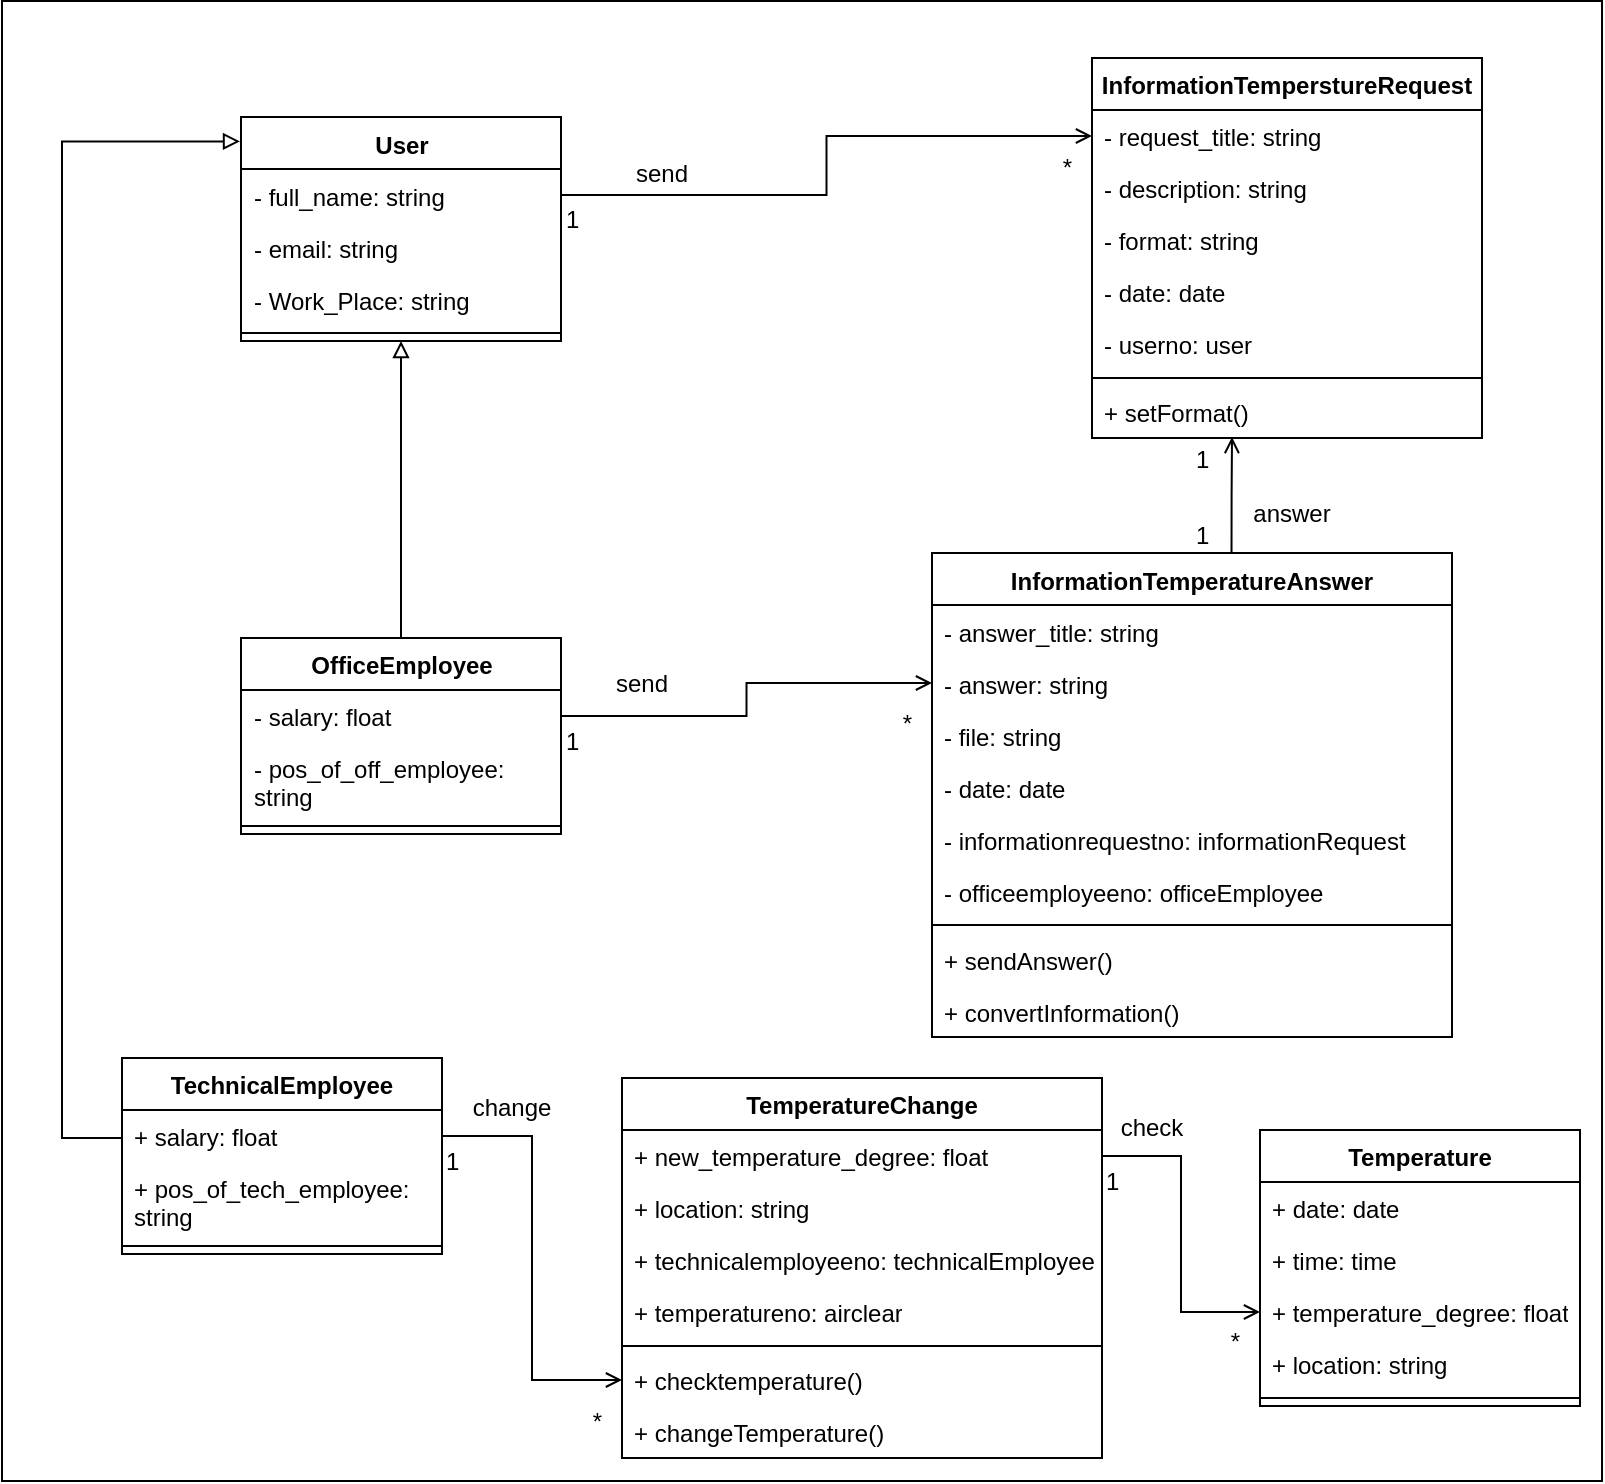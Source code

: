 <mxfile version="22.1.5" type="device">
  <diagram name="Страница — 1" id="WyALDb4epAYVjzDNNwia">
    <mxGraphModel dx="1290" dy="581" grid="1" gridSize="10" guides="1" tooltips="1" connect="1" arrows="1" fold="1" page="1" pageScale="1" pageWidth="1169" pageHeight="827" math="0" shadow="0">
      <root>
        <mxCell id="0" />
        <mxCell id="1" parent="0" />
        <mxCell id="AJJzlOWtfKdkGWFf9quk-1" value="" style="rounded=0;whiteSpace=wrap;html=1;" parent="1" vertex="1">
          <mxGeometry x="130" y="21.5" width="800" height="740" as="geometry" />
        </mxCell>
        <mxCell id="UIFt1iDbYARdrY2Dmat_-180" value="User" style="swimlane;fontStyle=1;align=center;verticalAlign=top;childLayout=stackLayout;horizontal=1;startSize=26;horizontalStack=0;resizeParent=1;resizeParentMax=0;resizeLast=0;collapsible=1;marginBottom=0;whiteSpace=wrap;html=1;" parent="1" vertex="1">
          <mxGeometry x="249.5" y="79.5" width="160" height="112" as="geometry" />
        </mxCell>
        <mxCell id="UIFt1iDbYARdrY2Dmat_-185" value="- full_name: string" style="text;strokeColor=none;fillColor=none;align=left;verticalAlign=top;spacingLeft=4;spacingRight=4;overflow=hidden;rotatable=0;points=[[0,0.5],[1,0.5]];portConstraint=eastwest;whiteSpace=wrap;html=1;" parent="UIFt1iDbYARdrY2Dmat_-180" vertex="1">
          <mxGeometry y="26" width="160" height="26" as="geometry" />
        </mxCell>
        <mxCell id="UIFt1iDbYARdrY2Dmat_-184" value="- email: string" style="text;strokeColor=none;fillColor=none;align=left;verticalAlign=top;spacingLeft=4;spacingRight=4;overflow=hidden;rotatable=0;points=[[0,0.5],[1,0.5]];portConstraint=eastwest;whiteSpace=wrap;html=1;" parent="UIFt1iDbYARdrY2Dmat_-180" vertex="1">
          <mxGeometry y="52" width="160" height="26" as="geometry" />
        </mxCell>
        <mxCell id="UIFt1iDbYARdrY2Dmat_-186" value="- Work_Place: string" style="text;strokeColor=none;fillColor=none;align=left;verticalAlign=top;spacingLeft=4;spacingRight=4;overflow=hidden;rotatable=0;points=[[0,0.5],[1,0.5]];portConstraint=eastwest;whiteSpace=wrap;html=1;" parent="UIFt1iDbYARdrY2Dmat_-180" vertex="1">
          <mxGeometry y="78" width="160" height="26" as="geometry" />
        </mxCell>
        <mxCell id="UIFt1iDbYARdrY2Dmat_-182" value="" style="line;strokeWidth=1;fillColor=none;align=left;verticalAlign=middle;spacingTop=-1;spacingLeft=3;spacingRight=3;rotatable=0;labelPosition=right;points=[];portConstraint=eastwest;strokeColor=inherit;" parent="UIFt1iDbYARdrY2Dmat_-180" vertex="1">
          <mxGeometry y="104" width="160" height="8" as="geometry" />
        </mxCell>
        <mxCell id="UIFt1iDbYARdrY2Dmat_-242" style="edgeStyle=orthogonalEdgeStyle;rounded=0;orthogonalLoop=1;jettySize=auto;html=1;exitX=0.5;exitY=0;exitDx=0;exitDy=0;entryX=0.5;entryY=1;entryDx=0;entryDy=0;endArrow=block;endFill=0;" parent="1" source="UIFt1iDbYARdrY2Dmat_-187" target="UIFt1iDbYARdrY2Dmat_-180" edge="1">
          <mxGeometry relative="1" as="geometry" />
        </mxCell>
        <mxCell id="UIFt1iDbYARdrY2Dmat_-187" value="OfficeEmployee" style="swimlane;fontStyle=1;align=center;verticalAlign=top;childLayout=stackLayout;horizontal=1;startSize=26;horizontalStack=0;resizeParent=1;resizeParentMax=0;resizeLast=0;collapsible=1;marginBottom=0;whiteSpace=wrap;html=1;" parent="1" vertex="1">
          <mxGeometry x="249.5" y="340" width="160" height="98" as="geometry" />
        </mxCell>
        <mxCell id="UIFt1iDbYARdrY2Dmat_-188" value="- salary: float" style="text;strokeColor=none;fillColor=none;align=left;verticalAlign=top;spacingLeft=4;spacingRight=4;overflow=hidden;rotatable=0;points=[[0,0.5],[1,0.5]];portConstraint=eastwest;whiteSpace=wrap;html=1;" parent="UIFt1iDbYARdrY2Dmat_-187" vertex="1">
          <mxGeometry y="26" width="160" height="26" as="geometry" />
        </mxCell>
        <mxCell id="UIFt1iDbYARdrY2Dmat_-191" value="- pos_of_off_employee: string" style="text;strokeColor=none;fillColor=none;align=left;verticalAlign=top;spacingLeft=4;spacingRight=4;overflow=hidden;rotatable=0;points=[[0,0.5],[1,0.5]];portConstraint=eastwest;whiteSpace=wrap;html=1;" parent="UIFt1iDbYARdrY2Dmat_-187" vertex="1">
          <mxGeometry y="52" width="160" height="38" as="geometry" />
        </mxCell>
        <mxCell id="UIFt1iDbYARdrY2Dmat_-192" value="" style="line;strokeWidth=1;fillColor=none;align=left;verticalAlign=middle;spacingTop=-1;spacingLeft=3;spacingRight=3;rotatable=0;labelPosition=right;points=[];portConstraint=eastwest;strokeColor=inherit;" parent="UIFt1iDbYARdrY2Dmat_-187" vertex="1">
          <mxGeometry y="90" width="160" height="8" as="geometry" />
        </mxCell>
        <mxCell id="UIFt1iDbYARdrY2Dmat_-193" value="TechnicalEmployee" style="swimlane;fontStyle=1;align=center;verticalAlign=top;childLayout=stackLayout;horizontal=1;startSize=26;horizontalStack=0;resizeParent=1;resizeParentMax=0;resizeLast=0;collapsible=1;marginBottom=0;whiteSpace=wrap;html=1;" parent="1" vertex="1">
          <mxGeometry x="190" y="550" width="160" height="98" as="geometry" />
        </mxCell>
        <mxCell id="UIFt1iDbYARdrY2Dmat_-194" value="+ salary: float" style="text;strokeColor=none;fillColor=none;align=left;verticalAlign=top;spacingLeft=4;spacingRight=4;overflow=hidden;rotatable=0;points=[[0,0.5],[1,0.5]];portConstraint=eastwest;whiteSpace=wrap;html=1;" parent="UIFt1iDbYARdrY2Dmat_-193" vertex="1">
          <mxGeometry y="26" width="160" height="26" as="geometry" />
        </mxCell>
        <mxCell id="UIFt1iDbYARdrY2Dmat_-195" value="+&amp;nbsp;pos_of_tech_employee: string" style="text;strokeColor=none;fillColor=none;align=left;verticalAlign=top;spacingLeft=4;spacingRight=4;overflow=hidden;rotatable=0;points=[[0,0.5],[1,0.5]];portConstraint=eastwest;whiteSpace=wrap;html=1;" parent="UIFt1iDbYARdrY2Dmat_-193" vertex="1">
          <mxGeometry y="52" width="160" height="38" as="geometry" />
        </mxCell>
        <mxCell id="UIFt1iDbYARdrY2Dmat_-196" value="" style="line;strokeWidth=1;fillColor=none;align=left;verticalAlign=middle;spacingTop=-1;spacingLeft=3;spacingRight=3;rotatable=0;labelPosition=right;points=[];portConstraint=eastwest;strokeColor=inherit;" parent="UIFt1iDbYARdrY2Dmat_-193" vertex="1">
          <mxGeometry y="90" width="160" height="8" as="geometry" />
        </mxCell>
        <mxCell id="UIFt1iDbYARdrY2Dmat_-197" value="InformationTemperstureRequest" style="swimlane;fontStyle=1;align=center;verticalAlign=top;childLayout=stackLayout;horizontal=1;startSize=26;horizontalStack=0;resizeParent=1;resizeParentMax=0;resizeLast=0;collapsible=1;marginBottom=0;whiteSpace=wrap;html=1;" parent="1" vertex="1">
          <mxGeometry x="675" y="50" width="195" height="190" as="geometry" />
        </mxCell>
        <mxCell id="UIFt1iDbYARdrY2Dmat_-198" value="- request_title: string" style="text;strokeColor=none;fillColor=none;align=left;verticalAlign=top;spacingLeft=4;spacingRight=4;overflow=hidden;rotatable=0;points=[[0,0.5],[1,0.5]];portConstraint=eastwest;whiteSpace=wrap;html=1;" parent="UIFt1iDbYARdrY2Dmat_-197" vertex="1">
          <mxGeometry y="26" width="195" height="26" as="geometry" />
        </mxCell>
        <mxCell id="UIFt1iDbYARdrY2Dmat_-199" value="- description: string" style="text;strokeColor=none;fillColor=none;align=left;verticalAlign=top;spacingLeft=4;spacingRight=4;overflow=hidden;rotatable=0;points=[[0,0.5],[1,0.5]];portConstraint=eastwest;whiteSpace=wrap;html=1;" parent="UIFt1iDbYARdrY2Dmat_-197" vertex="1">
          <mxGeometry y="52" width="195" height="26" as="geometry" />
        </mxCell>
        <mxCell id="UIFt1iDbYARdrY2Dmat_-200" value="- format: string" style="text;strokeColor=none;fillColor=none;align=left;verticalAlign=top;spacingLeft=4;spacingRight=4;overflow=hidden;rotatable=0;points=[[0,0.5],[1,0.5]];portConstraint=eastwest;whiteSpace=wrap;html=1;" parent="UIFt1iDbYARdrY2Dmat_-197" vertex="1">
          <mxGeometry y="78" width="195" height="26" as="geometry" />
        </mxCell>
        <mxCell id="UIFt1iDbYARdrY2Dmat_-201" value="- date:&amp;nbsp;date" style="text;strokeColor=none;fillColor=none;align=left;verticalAlign=top;spacingLeft=4;spacingRight=4;overflow=hidden;rotatable=0;points=[[0,0.5],[1,0.5]];portConstraint=eastwest;whiteSpace=wrap;html=1;" parent="UIFt1iDbYARdrY2Dmat_-197" vertex="1">
          <mxGeometry y="104" width="195" height="26" as="geometry" />
        </mxCell>
        <mxCell id="UIFt1iDbYARdrY2Dmat_-203" value="- userno:&amp;nbsp;user" style="text;strokeColor=none;fillColor=none;align=left;verticalAlign=top;spacingLeft=4;spacingRight=4;overflow=hidden;rotatable=0;points=[[0,0.5],[1,0.5]];portConstraint=eastwest;whiteSpace=wrap;html=1;" parent="UIFt1iDbYARdrY2Dmat_-197" vertex="1">
          <mxGeometry y="130" width="195" height="26" as="geometry" />
        </mxCell>
        <mxCell id="UIFt1iDbYARdrY2Dmat_-202" value="" style="line;strokeWidth=1;fillColor=none;align=left;verticalAlign=middle;spacingTop=-1;spacingLeft=3;spacingRight=3;rotatable=0;labelPosition=right;points=[];portConstraint=eastwest;strokeColor=inherit;" parent="UIFt1iDbYARdrY2Dmat_-197" vertex="1">
          <mxGeometry y="156" width="195" height="8" as="geometry" />
        </mxCell>
        <mxCell id="UIFt1iDbYARdrY2Dmat_-228" value="+ setFormat()" style="text;strokeColor=none;fillColor=none;align=left;verticalAlign=top;spacingLeft=4;spacingRight=4;overflow=hidden;rotatable=0;points=[[0,0.5],[1,0.5]];portConstraint=eastwest;whiteSpace=wrap;html=1;" parent="UIFt1iDbYARdrY2Dmat_-197" vertex="1">
          <mxGeometry y="164" width="195" height="26" as="geometry" />
        </mxCell>
        <mxCell id="UIFt1iDbYARdrY2Dmat_-204" value="InformationTemperatureAnswer" style="swimlane;fontStyle=1;align=center;verticalAlign=top;childLayout=stackLayout;horizontal=1;startSize=26;horizontalStack=0;resizeParent=1;resizeParentMax=0;resizeLast=0;collapsible=1;marginBottom=0;whiteSpace=wrap;html=1;" parent="1" vertex="1">
          <mxGeometry x="595" y="297.5" width="260" height="242" as="geometry" />
        </mxCell>
        <mxCell id="UIFt1iDbYARdrY2Dmat_-205" value="- answer_title: string" style="text;strokeColor=none;fillColor=none;align=left;verticalAlign=top;spacingLeft=4;spacingRight=4;overflow=hidden;rotatable=0;points=[[0,0.5],[1,0.5]];portConstraint=eastwest;whiteSpace=wrap;html=1;" parent="UIFt1iDbYARdrY2Dmat_-204" vertex="1">
          <mxGeometry y="26" width="260" height="26" as="geometry" />
        </mxCell>
        <mxCell id="UIFt1iDbYARdrY2Dmat_-206" value="- answer: string" style="text;strokeColor=none;fillColor=none;align=left;verticalAlign=top;spacingLeft=4;spacingRight=4;overflow=hidden;rotatable=0;points=[[0,0.5],[1,0.5]];portConstraint=eastwest;whiteSpace=wrap;html=1;" parent="UIFt1iDbYARdrY2Dmat_-204" vertex="1">
          <mxGeometry y="52" width="260" height="26" as="geometry" />
        </mxCell>
        <mxCell id="UIFt1iDbYARdrY2Dmat_-207" value="- file: string" style="text;strokeColor=none;fillColor=none;align=left;verticalAlign=top;spacingLeft=4;spacingRight=4;overflow=hidden;rotatable=0;points=[[0,0.5],[1,0.5]];portConstraint=eastwest;whiteSpace=wrap;html=1;" parent="UIFt1iDbYARdrY2Dmat_-204" vertex="1">
          <mxGeometry y="78" width="260" height="26" as="geometry" />
        </mxCell>
        <mxCell id="UIFt1iDbYARdrY2Dmat_-208" value="- date:&amp;nbsp;date" style="text;strokeColor=none;fillColor=none;align=left;verticalAlign=top;spacingLeft=4;spacingRight=4;overflow=hidden;rotatable=0;points=[[0,0.5],[1,0.5]];portConstraint=eastwest;whiteSpace=wrap;html=1;" parent="UIFt1iDbYARdrY2Dmat_-204" vertex="1">
          <mxGeometry y="104" width="260" height="26" as="geometry" />
        </mxCell>
        <mxCell id="UIFt1iDbYARdrY2Dmat_-209" value="- informationrequestno: informationRequest" style="text;strokeColor=none;fillColor=none;align=left;verticalAlign=top;spacingLeft=4;spacingRight=4;overflow=hidden;rotatable=0;points=[[0,0.5],[1,0.5]];portConstraint=eastwest;whiteSpace=wrap;html=1;" parent="UIFt1iDbYARdrY2Dmat_-204" vertex="1">
          <mxGeometry y="130" width="260" height="26" as="geometry" />
        </mxCell>
        <mxCell id="UIFt1iDbYARdrY2Dmat_-211" value="- officeemployeeno: officeEmployee" style="text;strokeColor=none;fillColor=none;align=left;verticalAlign=top;spacingLeft=4;spacingRight=4;overflow=hidden;rotatable=0;points=[[0,0.5],[1,0.5]];portConstraint=eastwest;whiteSpace=wrap;html=1;" parent="UIFt1iDbYARdrY2Dmat_-204" vertex="1">
          <mxGeometry y="156" width="260" height="26" as="geometry" />
        </mxCell>
        <mxCell id="UIFt1iDbYARdrY2Dmat_-210" value="" style="line;strokeWidth=1;fillColor=none;align=left;verticalAlign=middle;spacingTop=-1;spacingLeft=3;spacingRight=3;rotatable=0;labelPosition=right;points=[];portConstraint=eastwest;strokeColor=inherit;" parent="UIFt1iDbYARdrY2Dmat_-204" vertex="1">
          <mxGeometry y="182" width="260" height="8" as="geometry" />
        </mxCell>
        <mxCell id="UIFt1iDbYARdrY2Dmat_-229" value="+&amp;nbsp;sendAnswer()" style="text;strokeColor=none;fillColor=none;align=left;verticalAlign=top;spacingLeft=4;spacingRight=4;overflow=hidden;rotatable=0;points=[[0,0.5],[1,0.5]];portConstraint=eastwest;whiteSpace=wrap;html=1;" parent="UIFt1iDbYARdrY2Dmat_-204" vertex="1">
          <mxGeometry y="190" width="260" height="26" as="geometry" />
        </mxCell>
        <mxCell id="UIFt1iDbYARdrY2Dmat_-232" value="+&amp;nbsp;convertInformation()" style="text;strokeColor=none;fillColor=none;align=left;verticalAlign=top;spacingLeft=4;spacingRight=4;overflow=hidden;rotatable=0;points=[[0,0.5],[1,0.5]];portConstraint=eastwest;whiteSpace=wrap;html=1;" parent="UIFt1iDbYARdrY2Dmat_-204" vertex="1">
          <mxGeometry y="216" width="260" height="26" as="geometry" />
        </mxCell>
        <mxCell id="UIFt1iDbYARdrY2Dmat_-212" value="Temperature" style="swimlane;fontStyle=1;align=center;verticalAlign=top;childLayout=stackLayout;horizontal=1;startSize=26;horizontalStack=0;resizeParent=1;resizeParentMax=0;resizeLast=0;collapsible=1;marginBottom=0;whiteSpace=wrap;html=1;" parent="1" vertex="1">
          <mxGeometry x="759" y="586" width="160" height="138" as="geometry" />
        </mxCell>
        <mxCell id="UIFt1iDbYARdrY2Dmat_-216" value="+&amp;nbsp;date:&amp;nbsp;date" style="text;strokeColor=none;fillColor=none;align=left;verticalAlign=top;spacingLeft=4;spacingRight=4;overflow=hidden;rotatable=0;points=[[0,0.5],[1,0.5]];portConstraint=eastwest;whiteSpace=wrap;html=1;" parent="UIFt1iDbYARdrY2Dmat_-212" vertex="1">
          <mxGeometry y="26" width="160" height="26" as="geometry" />
        </mxCell>
        <mxCell id="UIFt1iDbYARdrY2Dmat_-213" value="+&amp;nbsp;time: time" style="text;strokeColor=none;fillColor=none;align=left;verticalAlign=top;spacingLeft=4;spacingRight=4;overflow=hidden;rotatable=0;points=[[0,0.5],[1,0.5]];portConstraint=eastwest;whiteSpace=wrap;html=1;" parent="UIFt1iDbYARdrY2Dmat_-212" vertex="1">
          <mxGeometry y="52" width="160" height="26" as="geometry" />
        </mxCell>
        <mxCell id="UIFt1iDbYARdrY2Dmat_-214" value="+ temperature_degree: float" style="text;strokeColor=none;fillColor=none;align=left;verticalAlign=top;spacingLeft=4;spacingRight=4;overflow=hidden;rotatable=0;points=[[0,0.5],[1,0.5]];portConstraint=eastwest;whiteSpace=wrap;html=1;" parent="UIFt1iDbYARdrY2Dmat_-212" vertex="1">
          <mxGeometry y="78" width="160" height="26" as="geometry" />
        </mxCell>
        <mxCell id="UIFt1iDbYARdrY2Dmat_-215" value="+&amp;nbsp;location: string" style="text;strokeColor=none;fillColor=none;align=left;verticalAlign=top;spacingLeft=4;spacingRight=4;overflow=hidden;rotatable=0;points=[[0,0.5],[1,0.5]];portConstraint=eastwest;whiteSpace=wrap;html=1;" parent="UIFt1iDbYARdrY2Dmat_-212" vertex="1">
          <mxGeometry y="104" width="160" height="26" as="geometry" />
        </mxCell>
        <mxCell id="UIFt1iDbYARdrY2Dmat_-218" value="" style="line;strokeWidth=1;fillColor=none;align=left;verticalAlign=middle;spacingTop=-1;spacingLeft=3;spacingRight=3;rotatable=0;labelPosition=right;points=[];portConstraint=eastwest;strokeColor=inherit;" parent="UIFt1iDbYARdrY2Dmat_-212" vertex="1">
          <mxGeometry y="130" width="160" height="8" as="geometry" />
        </mxCell>
        <mxCell id="UIFt1iDbYARdrY2Dmat_-222" value="TemperatureChange" style="swimlane;fontStyle=1;align=center;verticalAlign=top;childLayout=stackLayout;horizontal=1;startSize=26;horizontalStack=0;resizeParent=1;resizeParentMax=0;resizeLast=0;collapsible=1;marginBottom=0;whiteSpace=wrap;html=1;" parent="1" vertex="1">
          <mxGeometry x="440" y="560" width="240" height="190" as="geometry" />
        </mxCell>
        <mxCell id="UIFt1iDbYARdrY2Dmat_-225" value="+ new_temperature_degree: float" style="text;strokeColor=none;fillColor=none;align=left;verticalAlign=top;spacingLeft=4;spacingRight=4;overflow=hidden;rotatable=0;points=[[0,0.5],[1,0.5]];portConstraint=eastwest;whiteSpace=wrap;html=1;" parent="UIFt1iDbYARdrY2Dmat_-222" vertex="1">
          <mxGeometry y="26" width="240" height="26" as="geometry" />
        </mxCell>
        <mxCell id="UIFt1iDbYARdrY2Dmat_-226" value="+&amp;nbsp;location: string" style="text;strokeColor=none;fillColor=none;align=left;verticalAlign=top;spacingLeft=4;spacingRight=4;overflow=hidden;rotatable=0;points=[[0,0.5],[1,0.5]];portConstraint=eastwest;whiteSpace=wrap;html=1;" parent="UIFt1iDbYARdrY2Dmat_-222" vertex="1">
          <mxGeometry y="52" width="240" height="26" as="geometry" />
        </mxCell>
        <mxCell id="UIFt1iDbYARdrY2Dmat_-224" value="+&amp;nbsp;technicalemployeeno:&amp;nbsp;technicalEmployee" style="text;strokeColor=none;fillColor=none;align=left;verticalAlign=top;spacingLeft=4;spacingRight=4;overflow=hidden;rotatable=0;points=[[0,0.5],[1,0.5]];portConstraint=eastwest;whiteSpace=wrap;html=1;" parent="UIFt1iDbYARdrY2Dmat_-222" vertex="1">
          <mxGeometry y="78" width="240" height="26" as="geometry" />
        </mxCell>
        <mxCell id="UIFt1iDbYARdrY2Dmat_-223" value="+ temperatureno: airclear" style="text;strokeColor=none;fillColor=none;align=left;verticalAlign=top;spacingLeft=4;spacingRight=4;overflow=hidden;rotatable=0;points=[[0,0.5],[1,0.5]];portConstraint=eastwest;whiteSpace=wrap;html=1;" parent="UIFt1iDbYARdrY2Dmat_-222" vertex="1">
          <mxGeometry y="104" width="240" height="26" as="geometry" />
        </mxCell>
        <mxCell id="UIFt1iDbYARdrY2Dmat_-227" value="" style="line;strokeWidth=1;fillColor=none;align=left;verticalAlign=middle;spacingTop=-1;spacingLeft=3;spacingRight=3;rotatable=0;labelPosition=right;points=[];portConstraint=eastwest;strokeColor=inherit;" parent="UIFt1iDbYARdrY2Dmat_-222" vertex="1">
          <mxGeometry y="130" width="240" height="8" as="geometry" />
        </mxCell>
        <mxCell id="UIFt1iDbYARdrY2Dmat_-230" value="+&amp;nbsp;checktemperature()" style="text;strokeColor=none;fillColor=none;align=left;verticalAlign=top;spacingLeft=4;spacingRight=4;overflow=hidden;rotatable=0;points=[[0,0.5],[1,0.5]];portConstraint=eastwest;whiteSpace=wrap;html=1;" parent="UIFt1iDbYARdrY2Dmat_-222" vertex="1">
          <mxGeometry y="138" width="240" height="26" as="geometry" />
        </mxCell>
        <mxCell id="UIFt1iDbYARdrY2Dmat_-231" value="+&amp;nbsp;changeTemperature()" style="text;strokeColor=none;fillColor=none;align=left;verticalAlign=top;spacingLeft=4;spacingRight=4;overflow=hidden;rotatable=0;points=[[0,0.5],[1,0.5]];portConstraint=eastwest;whiteSpace=wrap;html=1;" parent="UIFt1iDbYARdrY2Dmat_-222" vertex="1">
          <mxGeometry y="164" width="240" height="26" as="geometry" />
        </mxCell>
        <mxCell id="UIFt1iDbYARdrY2Dmat_-233" style="edgeStyle=orthogonalEdgeStyle;rounded=0;orthogonalLoop=1;jettySize=auto;html=1;exitX=1;exitY=0.5;exitDx=0;exitDy=0;entryX=0;entryY=0.5;entryDx=0;entryDy=0;endArrow=open;endFill=0;" parent="1" source="UIFt1iDbYARdrY2Dmat_-185" target="UIFt1iDbYARdrY2Dmat_-198" edge="1">
          <mxGeometry relative="1" as="geometry" />
        </mxCell>
        <mxCell id="UIFt1iDbYARdrY2Dmat_-234" value="send" style="text;html=1;strokeColor=none;fillColor=none;align=center;verticalAlign=middle;whiteSpace=wrap;rounded=0;" parent="1" vertex="1">
          <mxGeometry x="429.5" y="93" width="60" height="30" as="geometry" />
        </mxCell>
        <mxCell id="UIFt1iDbYARdrY2Dmat_-235" value="1" style="edgeLabel;resizable=0;html=1;align=left;verticalAlign=bottom;fontSize=12;" parent="1" connectable="0" vertex="1">
          <mxGeometry x="409.5" y="139.5" as="geometry" />
        </mxCell>
        <mxCell id="UIFt1iDbYARdrY2Dmat_-236" value="*" style="edgeLabel;resizable=0;html=1;align=right;verticalAlign=bottom;fontSize=12;" parent="1" connectable="0" vertex="1">
          <mxGeometry x="665.0" y="113.003" as="geometry" />
        </mxCell>
        <mxCell id="UIFt1iDbYARdrY2Dmat_-237" style="edgeStyle=orthogonalEdgeStyle;rounded=0;orthogonalLoop=1;jettySize=auto;html=1;exitX=1;exitY=0.5;exitDx=0;exitDy=0;entryX=0;entryY=0.5;entryDx=0;entryDy=0;endArrow=open;endFill=0;" parent="1" source="UIFt1iDbYARdrY2Dmat_-188" target="UIFt1iDbYARdrY2Dmat_-206" edge="1">
          <mxGeometry relative="1" as="geometry" />
        </mxCell>
        <mxCell id="UIFt1iDbYARdrY2Dmat_-238" value="send" style="text;html=1;strokeColor=none;fillColor=none;align=center;verticalAlign=middle;whiteSpace=wrap;rounded=0;" parent="1" vertex="1">
          <mxGeometry x="419.5" y="347.5" width="60" height="30" as="geometry" />
        </mxCell>
        <mxCell id="UIFt1iDbYARdrY2Dmat_-239" value="1" style="edgeLabel;resizable=0;html=1;align=left;verticalAlign=bottom;fontSize=12;" parent="1" connectable="0" vertex="1">
          <mxGeometry x="409.5" y="400" as="geometry" />
        </mxCell>
        <mxCell id="UIFt1iDbYARdrY2Dmat_-241" value="*" style="edgeLabel;resizable=0;html=1;align=right;verticalAlign=bottom;fontSize=12;" parent="1" connectable="0" vertex="1">
          <mxGeometry x="585.0" y="391.503" as="geometry" />
        </mxCell>
        <mxCell id="UIFt1iDbYARdrY2Dmat_-243" style="edgeStyle=orthogonalEdgeStyle;rounded=0;orthogonalLoop=1;jettySize=auto;html=1;endArrow=open;endFill=0;exitX=0.576;exitY=-0.001;exitDx=0;exitDy=0;exitPerimeter=0;" parent="1" source="UIFt1iDbYARdrY2Dmat_-204" edge="1">
          <mxGeometry relative="1" as="geometry">
            <mxPoint x="745" y="309.5" as="sourcePoint" />
            <mxPoint x="745" y="239.5" as="targetPoint" />
            <Array as="points" />
          </mxGeometry>
        </mxCell>
        <mxCell id="UIFt1iDbYARdrY2Dmat_-245" value="answer" style="text;html=1;strokeColor=none;fillColor=none;align=center;verticalAlign=middle;whiteSpace=wrap;rounded=0;" parent="1" vertex="1">
          <mxGeometry x="745.0" y="263" width="60" height="30" as="geometry" />
        </mxCell>
        <mxCell id="UIFt1iDbYARdrY2Dmat_-247" value="1" style="edgeLabel;resizable=0;html=1;align=left;verticalAlign=bottom;fontSize=12;" parent="1" connectable="0" vertex="1">
          <mxGeometry x="725" y="259.5" as="geometry" />
        </mxCell>
        <mxCell id="UIFt1iDbYARdrY2Dmat_-248" value="1" style="edgeLabel;resizable=0;html=1;align=left;verticalAlign=bottom;fontSize=12;" parent="1" connectable="0" vertex="1">
          <mxGeometry x="725" y="297" as="geometry" />
        </mxCell>
        <mxCell id="UIFt1iDbYARdrY2Dmat_-249" style="edgeStyle=orthogonalEdgeStyle;rounded=0;orthogonalLoop=1;jettySize=auto;html=1;entryX=-0.003;entryY=0.109;entryDx=0;entryDy=0;entryPerimeter=0;endArrow=block;endFill=0;exitX=0;exitY=0.5;exitDx=0;exitDy=0;" parent="1" source="UIFt1iDbYARdrY2Dmat_-194" target="UIFt1iDbYARdrY2Dmat_-180" edge="1">
          <mxGeometry relative="1" as="geometry">
            <Array as="points">
              <mxPoint x="190" y="590" />
              <mxPoint x="160" y="590" />
              <mxPoint x="160" y="92" />
            </Array>
          </mxGeometry>
        </mxCell>
        <mxCell id="UIFt1iDbYARdrY2Dmat_-250" style="edgeStyle=orthogonalEdgeStyle;rounded=0;orthogonalLoop=1;jettySize=auto;html=1;exitX=1;exitY=0.5;exitDx=0;exitDy=0;entryX=0;entryY=0.5;entryDx=0;entryDy=0;endArrow=open;endFill=0;" parent="1" source="UIFt1iDbYARdrY2Dmat_-194" target="UIFt1iDbYARdrY2Dmat_-230" edge="1">
          <mxGeometry relative="1" as="geometry" />
        </mxCell>
        <mxCell id="UIFt1iDbYARdrY2Dmat_-251" value="change" style="text;html=1;strokeColor=none;fillColor=none;align=center;verticalAlign=middle;whiteSpace=wrap;rounded=0;" parent="1" vertex="1">
          <mxGeometry x="360" y="560" width="50" height="30" as="geometry" />
        </mxCell>
        <mxCell id="UIFt1iDbYARdrY2Dmat_-252" value="1" style="edgeLabel;resizable=0;html=1;align=left;verticalAlign=bottom;fontSize=12;" parent="1" connectable="0" vertex="1">
          <mxGeometry x="350" y="610" as="geometry" />
        </mxCell>
        <mxCell id="UIFt1iDbYARdrY2Dmat_-253" value="*" style="edgeLabel;resizable=0;html=1;align=right;verticalAlign=bottom;fontSize=12;" parent="1" connectable="0" vertex="1">
          <mxGeometry x="430.0" y="740.003" as="geometry" />
        </mxCell>
        <mxCell id="UIFt1iDbYARdrY2Dmat_-254" style="edgeStyle=orthogonalEdgeStyle;rounded=0;orthogonalLoop=1;jettySize=auto;html=1;exitX=1;exitY=0.5;exitDx=0;exitDy=0;entryX=0;entryY=0.5;entryDx=0;entryDy=0;endArrow=open;endFill=0;" parent="1" source="UIFt1iDbYARdrY2Dmat_-225" target="UIFt1iDbYARdrY2Dmat_-214" edge="1">
          <mxGeometry relative="1" as="geometry" />
        </mxCell>
        <mxCell id="UIFt1iDbYARdrY2Dmat_-255" value="check" style="text;html=1;strokeColor=none;fillColor=none;align=center;verticalAlign=middle;whiteSpace=wrap;rounded=0;" parent="1" vertex="1">
          <mxGeometry x="680" y="570" width="50" height="30" as="geometry" />
        </mxCell>
        <mxCell id="UIFt1iDbYARdrY2Dmat_-256" value="1" style="edgeLabel;resizable=0;html=1;align=left;verticalAlign=bottom;fontSize=12;" parent="1" connectable="0" vertex="1">
          <mxGeometry x="680" y="620" as="geometry" />
        </mxCell>
        <mxCell id="UIFt1iDbYARdrY2Dmat_-257" value="*" style="edgeLabel;resizable=0;html=1;align=right;verticalAlign=bottom;fontSize=12;" parent="1" connectable="0" vertex="1">
          <mxGeometry x="749.0" y="700.003" as="geometry" />
        </mxCell>
      </root>
    </mxGraphModel>
  </diagram>
</mxfile>
